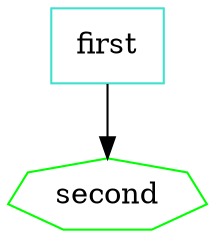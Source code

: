 digraph  {
	
	n1[color="#40e0d0",label="first",shape="rect"];
	n2[color="green",label="second",shape="septagon"];
	n1->n2;
	
}
